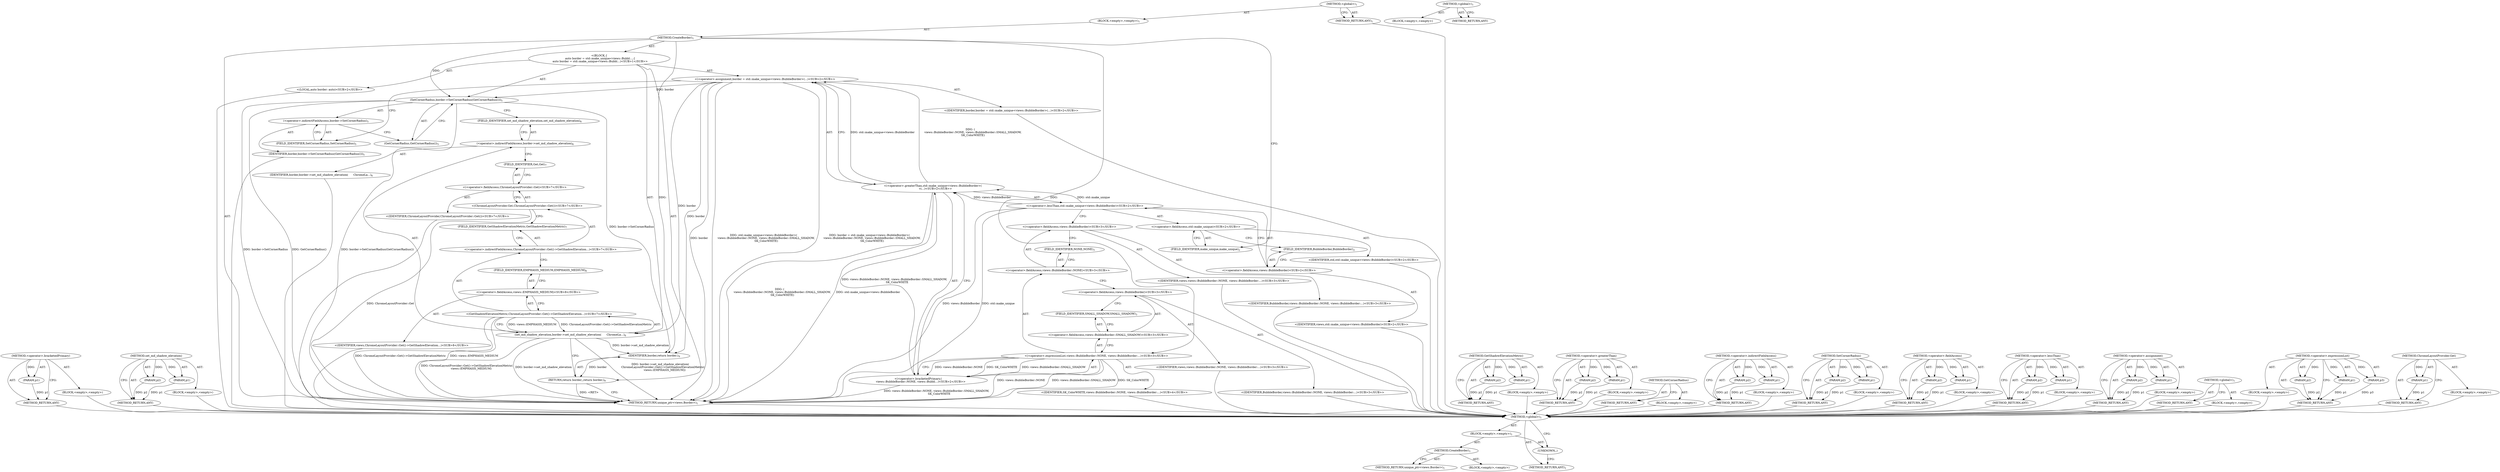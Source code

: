 digraph "&lt;global&gt;" {
vulnerable_96 [label=<(METHOD,&lt;operator&gt;.bracketedPrimary)>];
vulnerable_97 [label=<(PARAM,p1)>];
vulnerable_98 [label=<(BLOCK,&lt;empty&gt;,&lt;empty&gt;)>];
vulnerable_99 [label=<(METHOD_RETURN,ANY)>];
vulnerable_119 [label=<(METHOD,set_md_shadow_elevation)>];
vulnerable_120 [label=<(PARAM,p1)>];
vulnerable_121 [label=<(PARAM,p2)>];
vulnerable_122 [label=<(BLOCK,&lt;empty&gt;,&lt;empty&gt;)>];
vulnerable_123 [label=<(METHOD_RETURN,ANY)>];
vulnerable_6 [label=<(METHOD,&lt;global&gt;)<SUB>1</SUB>>];
vulnerable_7 [label=<(BLOCK,&lt;empty&gt;,&lt;empty&gt;)<SUB>1</SUB>>];
vulnerable_8 [label=<(METHOD,CreateBorder)<SUB>1</SUB>>];
vulnerable_9 [label="<(BLOCK,{
  auto border = std::make_unique&lt;views::Bubbl...,{
  auto border = std::make_unique&lt;views::Bubbl...)<SUB>1</SUB>>"];
vulnerable_10 [label="<(LOCAL,auto border: auto)<SUB>2</SUB>>"];
vulnerable_11 [label="<(&lt;operator&gt;.assignment,border = std::make_unique&lt;views::BubbleBorder&gt;(...)<SUB>2</SUB>>"];
vulnerable_12 [label="<(IDENTIFIER,border,border = std::make_unique&lt;views::BubbleBorder&gt;(...)<SUB>2</SUB>>"];
vulnerable_13 [label="<(&lt;operator&gt;.greaterThan,std::make_unique&lt;views::BubbleBorder&gt;(
      vi...)<SUB>2</SUB>>"];
vulnerable_14 [label="<(&lt;operator&gt;.lessThan,std::make_unique&lt;views::BubbleBorder)<SUB>2</SUB>>"];
vulnerable_15 [label="<(&lt;operator&gt;.fieldAccess,std::make_unique)<SUB>2</SUB>>"];
vulnerable_16 [label="<(IDENTIFIER,std,std::make_unique&lt;views::BubbleBorder)<SUB>2</SUB>>"];
vulnerable_17 [label=<(FIELD_IDENTIFIER,make_unique,make_unique)<SUB>2</SUB>>];
vulnerable_18 [label="<(&lt;operator&gt;.fieldAccess,views::BubbleBorder)<SUB>2</SUB>>"];
vulnerable_19 [label="<(IDENTIFIER,views,std::make_unique&lt;views::BubbleBorder)<SUB>2</SUB>>"];
vulnerable_20 [label=<(FIELD_IDENTIFIER,BubbleBorder,BubbleBorder)<SUB>2</SUB>>];
vulnerable_21 [label="<(&lt;operator&gt;.bracketedPrimary,(
      views::BubbleBorder::NONE, views::Bubbl...)<SUB>2</SUB>>"];
vulnerable_22 [label="<(&lt;operator&gt;.expressionList,views::BubbleBorder::NONE, views::BubbleBorder:...)<SUB>3</SUB>>"];
vulnerable_23 [label="<(&lt;operator&gt;.fieldAccess,views::BubbleBorder::NONE)<SUB>3</SUB>>"];
vulnerable_24 [label="<(&lt;operator&gt;.fieldAccess,views::BubbleBorder)<SUB>3</SUB>>"];
vulnerable_25 [label="<(IDENTIFIER,views,views::BubbleBorder::NONE, views::BubbleBorder:...)<SUB>3</SUB>>"];
vulnerable_26 [label="<(IDENTIFIER,BubbleBorder,views::BubbleBorder::NONE, views::BubbleBorder:...)<SUB>3</SUB>>"];
vulnerable_27 [label=<(FIELD_IDENTIFIER,NONE,NONE)<SUB>3</SUB>>];
vulnerable_28 [label="<(&lt;operator&gt;.fieldAccess,views::BubbleBorder::SMALL_SHADOW)<SUB>3</SUB>>"];
vulnerable_29 [label="<(&lt;operator&gt;.fieldAccess,views::BubbleBorder)<SUB>3</SUB>>"];
vulnerable_30 [label="<(IDENTIFIER,views,views::BubbleBorder::NONE, views::BubbleBorder:...)<SUB>3</SUB>>"];
vulnerable_31 [label="<(IDENTIFIER,BubbleBorder,views::BubbleBorder::NONE, views::BubbleBorder:...)<SUB>3</SUB>>"];
vulnerable_32 [label=<(FIELD_IDENTIFIER,SMALL_SHADOW,SMALL_SHADOW)<SUB>3</SUB>>];
vulnerable_33 [label="<(IDENTIFIER,SK_ColorWHITE,views::BubbleBorder::NONE, views::BubbleBorder:...)<SUB>4</SUB>>"];
vulnerable_34 [label=<(SetCornerRadius,border-&gt;SetCornerRadius(GetCornerRadius()))<SUB>5</SUB>>];
vulnerable_35 [label=<(&lt;operator&gt;.indirectFieldAccess,border-&gt;SetCornerRadius)<SUB>5</SUB>>];
vulnerable_36 [label=<(IDENTIFIER,border,border-&gt;SetCornerRadius(GetCornerRadius()))<SUB>5</SUB>>];
vulnerable_37 [label=<(FIELD_IDENTIFIER,SetCornerRadius,SetCornerRadius)<SUB>5</SUB>>];
vulnerable_38 [label=<(GetCornerRadius,GetCornerRadius())<SUB>5</SUB>>];
vulnerable_39 [label=<(set_md_shadow_elevation,border-&gt;set_md_shadow_elevation(
      ChromeLa...)<SUB>6</SUB>>];
vulnerable_40 [label=<(&lt;operator&gt;.indirectFieldAccess,border-&gt;set_md_shadow_elevation)<SUB>6</SUB>>];
vulnerable_41 [label=<(IDENTIFIER,border,border-&gt;set_md_shadow_elevation(
      ChromeLa...)<SUB>6</SUB>>];
vulnerable_42 [label=<(FIELD_IDENTIFIER,set_md_shadow_elevation,set_md_shadow_elevation)<SUB>6</SUB>>];
vulnerable_43 [label="<(GetShadowElevationMetric,ChromeLayoutProvider::Get()-&gt;GetShadowElevation...)<SUB>7</SUB>>"];
vulnerable_44 [label="<(&lt;operator&gt;.indirectFieldAccess,ChromeLayoutProvider::Get()-&gt;GetShadowElevation...)<SUB>7</SUB>>"];
vulnerable_45 [label="<(ChromeLayoutProvider.Get,ChromeLayoutProvider::Get())<SUB>7</SUB>>"];
vulnerable_46 [label="<(&lt;operator&gt;.fieldAccess,ChromeLayoutProvider::Get)<SUB>7</SUB>>"];
vulnerable_47 [label="<(IDENTIFIER,ChromeLayoutProvider,ChromeLayoutProvider::Get())<SUB>7</SUB>>"];
vulnerable_48 [label=<(FIELD_IDENTIFIER,Get,Get)<SUB>7</SUB>>];
vulnerable_49 [label=<(FIELD_IDENTIFIER,GetShadowElevationMetric,GetShadowElevationMetric)<SUB>7</SUB>>];
vulnerable_50 [label="<(&lt;operator&gt;.fieldAccess,views::EMPHASIS_MEDIUM)<SUB>8</SUB>>"];
vulnerable_51 [label="<(IDENTIFIER,views,ChromeLayoutProvider::Get()-&gt;GetShadowElevation...)<SUB>8</SUB>>"];
vulnerable_52 [label=<(FIELD_IDENTIFIER,EMPHASIS_MEDIUM,EMPHASIS_MEDIUM)<SUB>8</SUB>>];
vulnerable_53 [label=<(RETURN,return border;,return border;)<SUB>9</SUB>>];
vulnerable_54 [label=<(IDENTIFIER,border,return border;)<SUB>9</SUB>>];
vulnerable_55 [label=<(METHOD_RETURN,unique_ptr&lt;views.Border&gt;)<SUB>1</SUB>>];
vulnerable_57 [label=<(METHOD_RETURN,ANY)<SUB>1</SUB>>];
vulnerable_124 [label=<(METHOD,GetShadowElevationMetric)>];
vulnerable_125 [label=<(PARAM,p1)>];
vulnerable_126 [label=<(PARAM,p2)>];
vulnerable_127 [label=<(BLOCK,&lt;empty&gt;,&lt;empty&gt;)>];
vulnerable_128 [label=<(METHOD_RETURN,ANY)>];
vulnerable_81 [label=<(METHOD,&lt;operator&gt;.greaterThan)>];
vulnerable_82 [label=<(PARAM,p1)>];
vulnerable_83 [label=<(PARAM,p2)>];
vulnerable_84 [label=<(BLOCK,&lt;empty&gt;,&lt;empty&gt;)>];
vulnerable_85 [label=<(METHOD_RETURN,ANY)>];
vulnerable_116 [label=<(METHOD,GetCornerRadius)>];
vulnerable_117 [label=<(BLOCK,&lt;empty&gt;,&lt;empty&gt;)>];
vulnerable_118 [label=<(METHOD_RETURN,ANY)>];
vulnerable_111 [label=<(METHOD,&lt;operator&gt;.indirectFieldAccess)>];
vulnerable_112 [label=<(PARAM,p1)>];
vulnerable_113 [label=<(PARAM,p2)>];
vulnerable_114 [label=<(BLOCK,&lt;empty&gt;,&lt;empty&gt;)>];
vulnerable_115 [label=<(METHOD_RETURN,ANY)>];
vulnerable_106 [label=<(METHOD,SetCornerRadius)>];
vulnerable_107 [label=<(PARAM,p1)>];
vulnerable_108 [label=<(PARAM,p2)>];
vulnerable_109 [label=<(BLOCK,&lt;empty&gt;,&lt;empty&gt;)>];
vulnerable_110 [label=<(METHOD_RETURN,ANY)>];
vulnerable_91 [label=<(METHOD,&lt;operator&gt;.fieldAccess)>];
vulnerable_92 [label=<(PARAM,p1)>];
vulnerable_93 [label=<(PARAM,p2)>];
vulnerable_94 [label=<(BLOCK,&lt;empty&gt;,&lt;empty&gt;)>];
vulnerable_95 [label=<(METHOD_RETURN,ANY)>];
vulnerable_86 [label=<(METHOD,&lt;operator&gt;.lessThan)>];
vulnerable_87 [label=<(PARAM,p1)>];
vulnerable_88 [label=<(PARAM,p2)>];
vulnerable_89 [label=<(BLOCK,&lt;empty&gt;,&lt;empty&gt;)>];
vulnerable_90 [label=<(METHOD_RETURN,ANY)>];
vulnerable_76 [label=<(METHOD,&lt;operator&gt;.assignment)>];
vulnerable_77 [label=<(PARAM,p1)>];
vulnerable_78 [label=<(PARAM,p2)>];
vulnerable_79 [label=<(BLOCK,&lt;empty&gt;,&lt;empty&gt;)>];
vulnerable_80 [label=<(METHOD_RETURN,ANY)>];
vulnerable_70 [label=<(METHOD,&lt;global&gt;)<SUB>1</SUB>>];
vulnerable_71 [label=<(BLOCK,&lt;empty&gt;,&lt;empty&gt;)>];
vulnerable_72 [label=<(METHOD_RETURN,ANY)>];
vulnerable_100 [label=<(METHOD,&lt;operator&gt;.expressionList)>];
vulnerable_101 [label=<(PARAM,p1)>];
vulnerable_102 [label=<(PARAM,p2)>];
vulnerable_103 [label=<(PARAM,p3)>];
vulnerable_104 [label=<(BLOCK,&lt;empty&gt;,&lt;empty&gt;)>];
vulnerable_105 [label=<(METHOD_RETURN,ANY)>];
vulnerable_129 [label=<(METHOD,ChromeLayoutProvider.Get)>];
vulnerable_130 [label=<(PARAM,p1)>];
vulnerable_131 [label=<(BLOCK,&lt;empty&gt;,&lt;empty&gt;)>];
vulnerable_132 [label=<(METHOD_RETURN,ANY)>];
fixed_6 [label=<(METHOD,&lt;global&gt;)<SUB>1</SUB>>];
fixed_7 [label=<(BLOCK,&lt;empty&gt;,&lt;empty&gt;)<SUB>1</SUB>>];
fixed_8 [label=<(METHOD,CreateBorder)<SUB>1</SUB>>];
fixed_9 [label=<(BLOCK,&lt;empty&gt;,&lt;empty&gt;)>];
fixed_10 [label=<(METHOD_RETURN,unique_ptr&lt;views.Border&gt;)<SUB>1</SUB>>];
fixed_12 [label=<(UNKNOWN,,)>];
fixed_13 [label=<(METHOD_RETURN,ANY)<SUB>1</SUB>>];
fixed_22 [label=<(METHOD,&lt;global&gt;)<SUB>1</SUB>>];
fixed_23 [label=<(BLOCK,&lt;empty&gt;,&lt;empty&gt;)>];
fixed_24 [label=<(METHOD_RETURN,ANY)>];
vulnerable_96 -> vulnerable_97  [key=0, label="AST: "];
vulnerable_96 -> vulnerable_97  [key=1, label="DDG: "];
vulnerable_96 -> vulnerable_98  [key=0, label="AST: "];
vulnerable_96 -> vulnerable_99  [key=0, label="AST: "];
vulnerable_96 -> vulnerable_99  [key=1, label="CFG: "];
vulnerable_97 -> vulnerable_99  [key=0, label="DDG: p1"];
vulnerable_98 -> fixed_6  [key=0];
vulnerable_99 -> fixed_6  [key=0];
vulnerable_119 -> vulnerable_120  [key=0, label="AST: "];
vulnerable_119 -> vulnerable_120  [key=1, label="DDG: "];
vulnerable_119 -> vulnerable_122  [key=0, label="AST: "];
vulnerable_119 -> vulnerable_121  [key=0, label="AST: "];
vulnerable_119 -> vulnerable_121  [key=1, label="DDG: "];
vulnerable_119 -> vulnerable_123  [key=0, label="AST: "];
vulnerable_119 -> vulnerable_123  [key=1, label="CFG: "];
vulnerable_120 -> vulnerable_123  [key=0, label="DDG: p1"];
vulnerable_121 -> vulnerable_123  [key=0, label="DDG: p2"];
vulnerable_122 -> fixed_6  [key=0];
vulnerable_123 -> fixed_6  [key=0];
vulnerable_6 -> vulnerable_7  [key=0, label="AST: "];
vulnerable_6 -> vulnerable_57  [key=0, label="AST: "];
vulnerable_6 -> vulnerable_57  [key=1, label="CFG: "];
vulnerable_7 -> vulnerable_8  [key=0, label="AST: "];
vulnerable_8 -> vulnerable_9  [key=0, label="AST: "];
vulnerable_8 -> vulnerable_55  [key=0, label="AST: "];
vulnerable_8 -> vulnerable_17  [key=0, label="CFG: "];
vulnerable_8 -> vulnerable_34  [key=0, label="DDG: "];
vulnerable_8 -> vulnerable_54  [key=0, label="DDG: "];
vulnerable_8 -> vulnerable_22  [key=0, label="DDG: "];
vulnerable_9 -> vulnerable_10  [key=0, label="AST: "];
vulnerable_9 -> vulnerable_11  [key=0, label="AST: "];
vulnerable_9 -> vulnerable_34  [key=0, label="AST: "];
vulnerable_9 -> vulnerable_39  [key=0, label="AST: "];
vulnerable_9 -> vulnerable_53  [key=0, label="AST: "];
vulnerable_10 -> fixed_6  [key=0];
vulnerable_11 -> vulnerable_12  [key=0, label="AST: "];
vulnerable_11 -> vulnerable_13  [key=0, label="AST: "];
vulnerable_11 -> vulnerable_37  [key=0, label="CFG: "];
vulnerable_11 -> vulnerable_55  [key=0, label="DDG: border"];
vulnerable_11 -> vulnerable_55  [key=1, label="DDG: std::make_unique&lt;views::BubbleBorder&gt;(
      views::BubbleBorder::NONE, views::BubbleBorder::SMALL_SHADOW,
      SK_ColorWHITE)"];
vulnerable_11 -> vulnerable_55  [key=2, label="DDG: border = std::make_unique&lt;views::BubbleBorder&gt;(
      views::BubbleBorder::NONE, views::BubbleBorder::SMALL_SHADOW,
      SK_ColorWHITE)"];
vulnerable_11 -> vulnerable_34  [key=0, label="DDG: border"];
vulnerable_11 -> vulnerable_39  [key=0, label="DDG: border"];
vulnerable_11 -> vulnerable_54  [key=0, label="DDG: border"];
vulnerable_12 -> fixed_6  [key=0];
vulnerable_13 -> vulnerable_14  [key=0, label="AST: "];
vulnerable_13 -> vulnerable_21  [key=0, label="AST: "];
vulnerable_13 -> vulnerable_11  [key=0, label="CFG: "];
vulnerable_13 -> vulnerable_11  [key=1, label="DDG: std::make_unique&lt;views::BubbleBorder"];
vulnerable_13 -> vulnerable_11  [key=2, label="DDG: (
      views::BubbleBorder::NONE, views::BubbleBorder::SMALL_SHADOW,
      SK_ColorWHITE)"];
vulnerable_13 -> vulnerable_55  [key=0, label="DDG: std::make_unique&lt;views::BubbleBorder"];
vulnerable_13 -> vulnerable_55  [key=1, label="DDG: (
      views::BubbleBorder::NONE, views::BubbleBorder::SMALL_SHADOW,
      SK_ColorWHITE)"];
vulnerable_14 -> vulnerable_15  [key=0, label="AST: "];
vulnerable_14 -> vulnerable_18  [key=0, label="AST: "];
vulnerable_14 -> vulnerable_24  [key=0, label="CFG: "];
vulnerable_14 -> vulnerable_55  [key=0, label="DDG: std::make_unique"];
vulnerable_14 -> vulnerable_55  [key=1, label="DDG: views::BubbleBorder"];
vulnerable_14 -> vulnerable_13  [key=0, label="DDG: std::make_unique"];
vulnerable_14 -> vulnerable_13  [key=1, label="DDG: views::BubbleBorder"];
vulnerable_15 -> vulnerable_16  [key=0, label="AST: "];
vulnerable_15 -> vulnerable_17  [key=0, label="AST: "];
vulnerable_15 -> vulnerable_20  [key=0, label="CFG: "];
vulnerable_16 -> fixed_6  [key=0];
vulnerable_17 -> vulnerable_15  [key=0, label="CFG: "];
vulnerable_18 -> vulnerable_19  [key=0, label="AST: "];
vulnerable_18 -> vulnerable_20  [key=0, label="AST: "];
vulnerable_18 -> vulnerable_14  [key=0, label="CFG: "];
vulnerable_19 -> fixed_6  [key=0];
vulnerable_20 -> vulnerable_18  [key=0, label="CFG: "];
vulnerable_21 -> vulnerable_22  [key=0, label="AST: "];
vulnerable_21 -> vulnerable_13  [key=0, label="CFG: "];
vulnerable_21 -> vulnerable_13  [key=1, label="DDG: views::BubbleBorder::NONE, views::BubbleBorder::SMALL_SHADOW,
      SK_ColorWHITE"];
vulnerable_21 -> vulnerable_55  [key=0, label="DDG: views::BubbleBorder::NONE, views::BubbleBorder::SMALL_SHADOW,
      SK_ColorWHITE"];
vulnerable_22 -> vulnerable_23  [key=0, label="AST: "];
vulnerable_22 -> vulnerable_28  [key=0, label="AST: "];
vulnerable_22 -> vulnerable_33  [key=0, label="AST: "];
vulnerable_22 -> vulnerable_21  [key=0, label="CFG: "];
vulnerable_22 -> vulnerable_21  [key=1, label="DDG: views::BubbleBorder::NONE"];
vulnerable_22 -> vulnerable_21  [key=2, label="DDG: views::BubbleBorder::SMALL_SHADOW"];
vulnerable_22 -> vulnerable_21  [key=3, label="DDG: SK_ColorWHITE"];
vulnerable_22 -> vulnerable_55  [key=0, label="DDG: views::BubbleBorder::NONE"];
vulnerable_22 -> vulnerable_55  [key=1, label="DDG: views::BubbleBorder::SMALL_SHADOW"];
vulnerable_22 -> vulnerable_55  [key=2, label="DDG: SK_ColorWHITE"];
vulnerable_23 -> vulnerable_24  [key=0, label="AST: "];
vulnerable_23 -> vulnerable_27  [key=0, label="AST: "];
vulnerable_23 -> vulnerable_29  [key=0, label="CFG: "];
vulnerable_24 -> vulnerable_25  [key=0, label="AST: "];
vulnerable_24 -> vulnerable_26  [key=0, label="AST: "];
vulnerable_24 -> vulnerable_27  [key=0, label="CFG: "];
vulnerable_25 -> fixed_6  [key=0];
vulnerable_26 -> fixed_6  [key=0];
vulnerable_27 -> vulnerable_23  [key=0, label="CFG: "];
vulnerable_28 -> vulnerable_29  [key=0, label="AST: "];
vulnerable_28 -> vulnerable_32  [key=0, label="AST: "];
vulnerable_28 -> vulnerable_22  [key=0, label="CFG: "];
vulnerable_29 -> vulnerable_30  [key=0, label="AST: "];
vulnerable_29 -> vulnerable_31  [key=0, label="AST: "];
vulnerable_29 -> vulnerable_32  [key=0, label="CFG: "];
vulnerable_30 -> fixed_6  [key=0];
vulnerable_31 -> fixed_6  [key=0];
vulnerable_32 -> vulnerable_28  [key=0, label="CFG: "];
vulnerable_33 -> fixed_6  [key=0];
vulnerable_34 -> vulnerable_35  [key=0, label="AST: "];
vulnerable_34 -> vulnerable_38  [key=0, label="AST: "];
vulnerable_34 -> vulnerable_42  [key=0, label="CFG: "];
vulnerable_34 -> vulnerable_55  [key=0, label="DDG: border-&gt;SetCornerRadius"];
vulnerable_34 -> vulnerable_55  [key=1, label="DDG: GetCornerRadius()"];
vulnerable_34 -> vulnerable_55  [key=2, label="DDG: border-&gt;SetCornerRadius(GetCornerRadius())"];
vulnerable_34 -> vulnerable_54  [key=0, label="DDG: border-&gt;SetCornerRadius"];
vulnerable_35 -> vulnerable_36  [key=0, label="AST: "];
vulnerable_35 -> vulnerable_37  [key=0, label="AST: "];
vulnerable_35 -> vulnerable_38  [key=0, label="CFG: "];
vulnerable_36 -> fixed_6  [key=0];
vulnerable_37 -> vulnerable_35  [key=0, label="CFG: "];
vulnerable_38 -> vulnerable_34  [key=0, label="CFG: "];
vulnerable_39 -> vulnerable_40  [key=0, label="AST: "];
vulnerable_39 -> vulnerable_43  [key=0, label="AST: "];
vulnerable_39 -> vulnerable_53  [key=0, label="CFG: "];
vulnerable_39 -> vulnerable_55  [key=0, label="DDG: border-&gt;set_md_shadow_elevation"];
vulnerable_39 -> vulnerable_55  [key=1, label="DDG: ChromeLayoutProvider::Get()-&gt;GetShadowElevationMetric(
          views::EMPHASIS_MEDIUM)"];
vulnerable_39 -> vulnerable_55  [key=2, label="DDG: border-&gt;set_md_shadow_elevation(
      ChromeLayoutProvider::Get()-&gt;GetShadowElevationMetric(
          views::EMPHASIS_MEDIUM))"];
vulnerable_39 -> vulnerable_54  [key=0, label="DDG: border-&gt;set_md_shadow_elevation"];
vulnerable_40 -> vulnerable_41  [key=0, label="AST: "];
vulnerable_40 -> vulnerable_42  [key=0, label="AST: "];
vulnerable_40 -> vulnerable_48  [key=0, label="CFG: "];
vulnerable_41 -> fixed_6  [key=0];
vulnerable_42 -> vulnerable_40  [key=0, label="CFG: "];
vulnerable_43 -> vulnerable_44  [key=0, label="AST: "];
vulnerable_43 -> vulnerable_50  [key=0, label="AST: "];
vulnerable_43 -> vulnerable_39  [key=0, label="CFG: "];
vulnerable_43 -> vulnerable_39  [key=1, label="DDG: ChromeLayoutProvider::Get()-&gt;GetShadowElevationMetric"];
vulnerable_43 -> vulnerable_39  [key=2, label="DDG: views::EMPHASIS_MEDIUM"];
vulnerable_43 -> vulnerable_55  [key=0, label="DDG: ChromeLayoutProvider::Get()-&gt;GetShadowElevationMetric"];
vulnerable_43 -> vulnerable_55  [key=1, label="DDG: views::EMPHASIS_MEDIUM"];
vulnerable_44 -> vulnerable_45  [key=0, label="AST: "];
vulnerable_44 -> vulnerable_49  [key=0, label="AST: "];
vulnerable_44 -> vulnerable_52  [key=0, label="CFG: "];
vulnerable_45 -> vulnerable_46  [key=0, label="AST: "];
vulnerable_45 -> vulnerable_49  [key=0, label="CFG: "];
vulnerable_45 -> vulnerable_55  [key=0, label="DDG: ChromeLayoutProvider::Get"];
vulnerable_46 -> vulnerable_47  [key=0, label="AST: "];
vulnerable_46 -> vulnerable_48  [key=0, label="AST: "];
vulnerable_46 -> vulnerable_45  [key=0, label="CFG: "];
vulnerable_47 -> fixed_6  [key=0];
vulnerable_48 -> vulnerable_46  [key=0, label="CFG: "];
vulnerable_49 -> vulnerable_44  [key=0, label="CFG: "];
vulnerable_50 -> vulnerable_51  [key=0, label="AST: "];
vulnerable_50 -> vulnerable_52  [key=0, label="AST: "];
vulnerable_50 -> vulnerable_43  [key=0, label="CFG: "];
vulnerable_51 -> fixed_6  [key=0];
vulnerable_52 -> vulnerable_50  [key=0, label="CFG: "];
vulnerable_53 -> vulnerable_54  [key=0, label="AST: "];
vulnerable_53 -> vulnerable_55  [key=0, label="CFG: "];
vulnerable_53 -> vulnerable_55  [key=1, label="DDG: &lt;RET&gt;"];
vulnerable_54 -> vulnerable_53  [key=0, label="DDG: border"];
vulnerable_55 -> fixed_6  [key=0];
vulnerable_57 -> fixed_6  [key=0];
vulnerable_124 -> vulnerable_125  [key=0, label="AST: "];
vulnerable_124 -> vulnerable_125  [key=1, label="DDG: "];
vulnerable_124 -> vulnerable_127  [key=0, label="AST: "];
vulnerable_124 -> vulnerable_126  [key=0, label="AST: "];
vulnerable_124 -> vulnerable_126  [key=1, label="DDG: "];
vulnerable_124 -> vulnerable_128  [key=0, label="AST: "];
vulnerable_124 -> vulnerable_128  [key=1, label="CFG: "];
vulnerable_125 -> vulnerable_128  [key=0, label="DDG: p1"];
vulnerable_126 -> vulnerable_128  [key=0, label="DDG: p2"];
vulnerable_127 -> fixed_6  [key=0];
vulnerable_128 -> fixed_6  [key=0];
vulnerable_81 -> vulnerable_82  [key=0, label="AST: "];
vulnerable_81 -> vulnerable_82  [key=1, label="DDG: "];
vulnerable_81 -> vulnerable_84  [key=0, label="AST: "];
vulnerable_81 -> vulnerable_83  [key=0, label="AST: "];
vulnerable_81 -> vulnerable_83  [key=1, label="DDG: "];
vulnerable_81 -> vulnerable_85  [key=0, label="AST: "];
vulnerable_81 -> vulnerable_85  [key=1, label="CFG: "];
vulnerable_82 -> vulnerable_85  [key=0, label="DDG: p1"];
vulnerable_83 -> vulnerable_85  [key=0, label="DDG: p2"];
vulnerable_84 -> fixed_6  [key=0];
vulnerable_85 -> fixed_6  [key=0];
vulnerable_116 -> vulnerable_117  [key=0, label="AST: "];
vulnerable_116 -> vulnerable_118  [key=0, label="AST: "];
vulnerable_116 -> vulnerable_118  [key=1, label="CFG: "];
vulnerable_117 -> fixed_6  [key=0];
vulnerable_118 -> fixed_6  [key=0];
vulnerable_111 -> vulnerable_112  [key=0, label="AST: "];
vulnerable_111 -> vulnerable_112  [key=1, label="DDG: "];
vulnerable_111 -> vulnerable_114  [key=0, label="AST: "];
vulnerable_111 -> vulnerable_113  [key=0, label="AST: "];
vulnerable_111 -> vulnerable_113  [key=1, label="DDG: "];
vulnerable_111 -> vulnerable_115  [key=0, label="AST: "];
vulnerable_111 -> vulnerable_115  [key=1, label="CFG: "];
vulnerable_112 -> vulnerable_115  [key=0, label="DDG: p1"];
vulnerable_113 -> vulnerable_115  [key=0, label="DDG: p2"];
vulnerable_114 -> fixed_6  [key=0];
vulnerable_115 -> fixed_6  [key=0];
vulnerable_106 -> vulnerable_107  [key=0, label="AST: "];
vulnerable_106 -> vulnerable_107  [key=1, label="DDG: "];
vulnerable_106 -> vulnerable_109  [key=0, label="AST: "];
vulnerable_106 -> vulnerable_108  [key=0, label="AST: "];
vulnerable_106 -> vulnerable_108  [key=1, label="DDG: "];
vulnerable_106 -> vulnerable_110  [key=0, label="AST: "];
vulnerable_106 -> vulnerable_110  [key=1, label="CFG: "];
vulnerable_107 -> vulnerable_110  [key=0, label="DDG: p1"];
vulnerable_108 -> vulnerable_110  [key=0, label="DDG: p2"];
vulnerable_109 -> fixed_6  [key=0];
vulnerable_110 -> fixed_6  [key=0];
vulnerable_91 -> vulnerable_92  [key=0, label="AST: "];
vulnerable_91 -> vulnerable_92  [key=1, label="DDG: "];
vulnerable_91 -> vulnerable_94  [key=0, label="AST: "];
vulnerable_91 -> vulnerable_93  [key=0, label="AST: "];
vulnerable_91 -> vulnerable_93  [key=1, label="DDG: "];
vulnerable_91 -> vulnerable_95  [key=0, label="AST: "];
vulnerable_91 -> vulnerable_95  [key=1, label="CFG: "];
vulnerable_92 -> vulnerable_95  [key=0, label="DDG: p1"];
vulnerable_93 -> vulnerable_95  [key=0, label="DDG: p2"];
vulnerable_94 -> fixed_6  [key=0];
vulnerable_95 -> fixed_6  [key=0];
vulnerable_86 -> vulnerable_87  [key=0, label="AST: "];
vulnerable_86 -> vulnerable_87  [key=1, label="DDG: "];
vulnerable_86 -> vulnerable_89  [key=0, label="AST: "];
vulnerable_86 -> vulnerable_88  [key=0, label="AST: "];
vulnerable_86 -> vulnerable_88  [key=1, label="DDG: "];
vulnerable_86 -> vulnerable_90  [key=0, label="AST: "];
vulnerable_86 -> vulnerable_90  [key=1, label="CFG: "];
vulnerable_87 -> vulnerable_90  [key=0, label="DDG: p1"];
vulnerable_88 -> vulnerable_90  [key=0, label="DDG: p2"];
vulnerable_89 -> fixed_6  [key=0];
vulnerable_90 -> fixed_6  [key=0];
vulnerable_76 -> vulnerable_77  [key=0, label="AST: "];
vulnerable_76 -> vulnerable_77  [key=1, label="DDG: "];
vulnerable_76 -> vulnerable_79  [key=0, label="AST: "];
vulnerable_76 -> vulnerable_78  [key=0, label="AST: "];
vulnerable_76 -> vulnerable_78  [key=1, label="DDG: "];
vulnerable_76 -> vulnerable_80  [key=0, label="AST: "];
vulnerable_76 -> vulnerable_80  [key=1, label="CFG: "];
vulnerable_77 -> vulnerable_80  [key=0, label="DDG: p1"];
vulnerable_78 -> vulnerable_80  [key=0, label="DDG: p2"];
vulnerable_79 -> fixed_6  [key=0];
vulnerable_80 -> fixed_6  [key=0];
vulnerable_70 -> vulnerable_71  [key=0, label="AST: "];
vulnerable_70 -> vulnerable_72  [key=0, label="AST: "];
vulnerable_70 -> vulnerable_72  [key=1, label="CFG: "];
vulnerable_71 -> fixed_6  [key=0];
vulnerable_72 -> fixed_6  [key=0];
vulnerable_100 -> vulnerable_101  [key=0, label="AST: "];
vulnerable_100 -> vulnerable_101  [key=1, label="DDG: "];
vulnerable_100 -> vulnerable_104  [key=0, label="AST: "];
vulnerable_100 -> vulnerable_102  [key=0, label="AST: "];
vulnerable_100 -> vulnerable_102  [key=1, label="DDG: "];
vulnerable_100 -> vulnerable_105  [key=0, label="AST: "];
vulnerable_100 -> vulnerable_105  [key=1, label="CFG: "];
vulnerable_100 -> vulnerable_103  [key=0, label="AST: "];
vulnerable_100 -> vulnerable_103  [key=1, label="DDG: "];
vulnerable_101 -> vulnerable_105  [key=0, label="DDG: p1"];
vulnerable_102 -> vulnerable_105  [key=0, label="DDG: p2"];
vulnerable_103 -> vulnerable_105  [key=0, label="DDG: p3"];
vulnerable_104 -> fixed_6  [key=0];
vulnerable_105 -> fixed_6  [key=0];
vulnerable_129 -> vulnerable_130  [key=0, label="AST: "];
vulnerable_129 -> vulnerable_130  [key=1, label="DDG: "];
vulnerable_129 -> vulnerable_131  [key=0, label="AST: "];
vulnerable_129 -> vulnerable_132  [key=0, label="AST: "];
vulnerable_129 -> vulnerable_132  [key=1, label="CFG: "];
vulnerable_130 -> vulnerable_132  [key=0, label="DDG: p1"];
vulnerable_131 -> fixed_6  [key=0];
vulnerable_132 -> fixed_6  [key=0];
fixed_6 -> fixed_7  [key=0, label="AST: "];
fixed_6 -> fixed_13  [key=0, label="AST: "];
fixed_6 -> fixed_12  [key=0, label="CFG: "];
fixed_7 -> fixed_8  [key=0, label="AST: "];
fixed_7 -> fixed_12  [key=0, label="AST: "];
fixed_8 -> fixed_9  [key=0, label="AST: "];
fixed_8 -> fixed_10  [key=0, label="AST: "];
fixed_8 -> fixed_10  [key=1, label="CFG: "];
fixed_12 -> fixed_13  [key=0, label="CFG: "];
fixed_22 -> fixed_23  [key=0, label="AST: "];
fixed_22 -> fixed_24  [key=0, label="AST: "];
fixed_22 -> fixed_24  [key=1, label="CFG: "];
}
